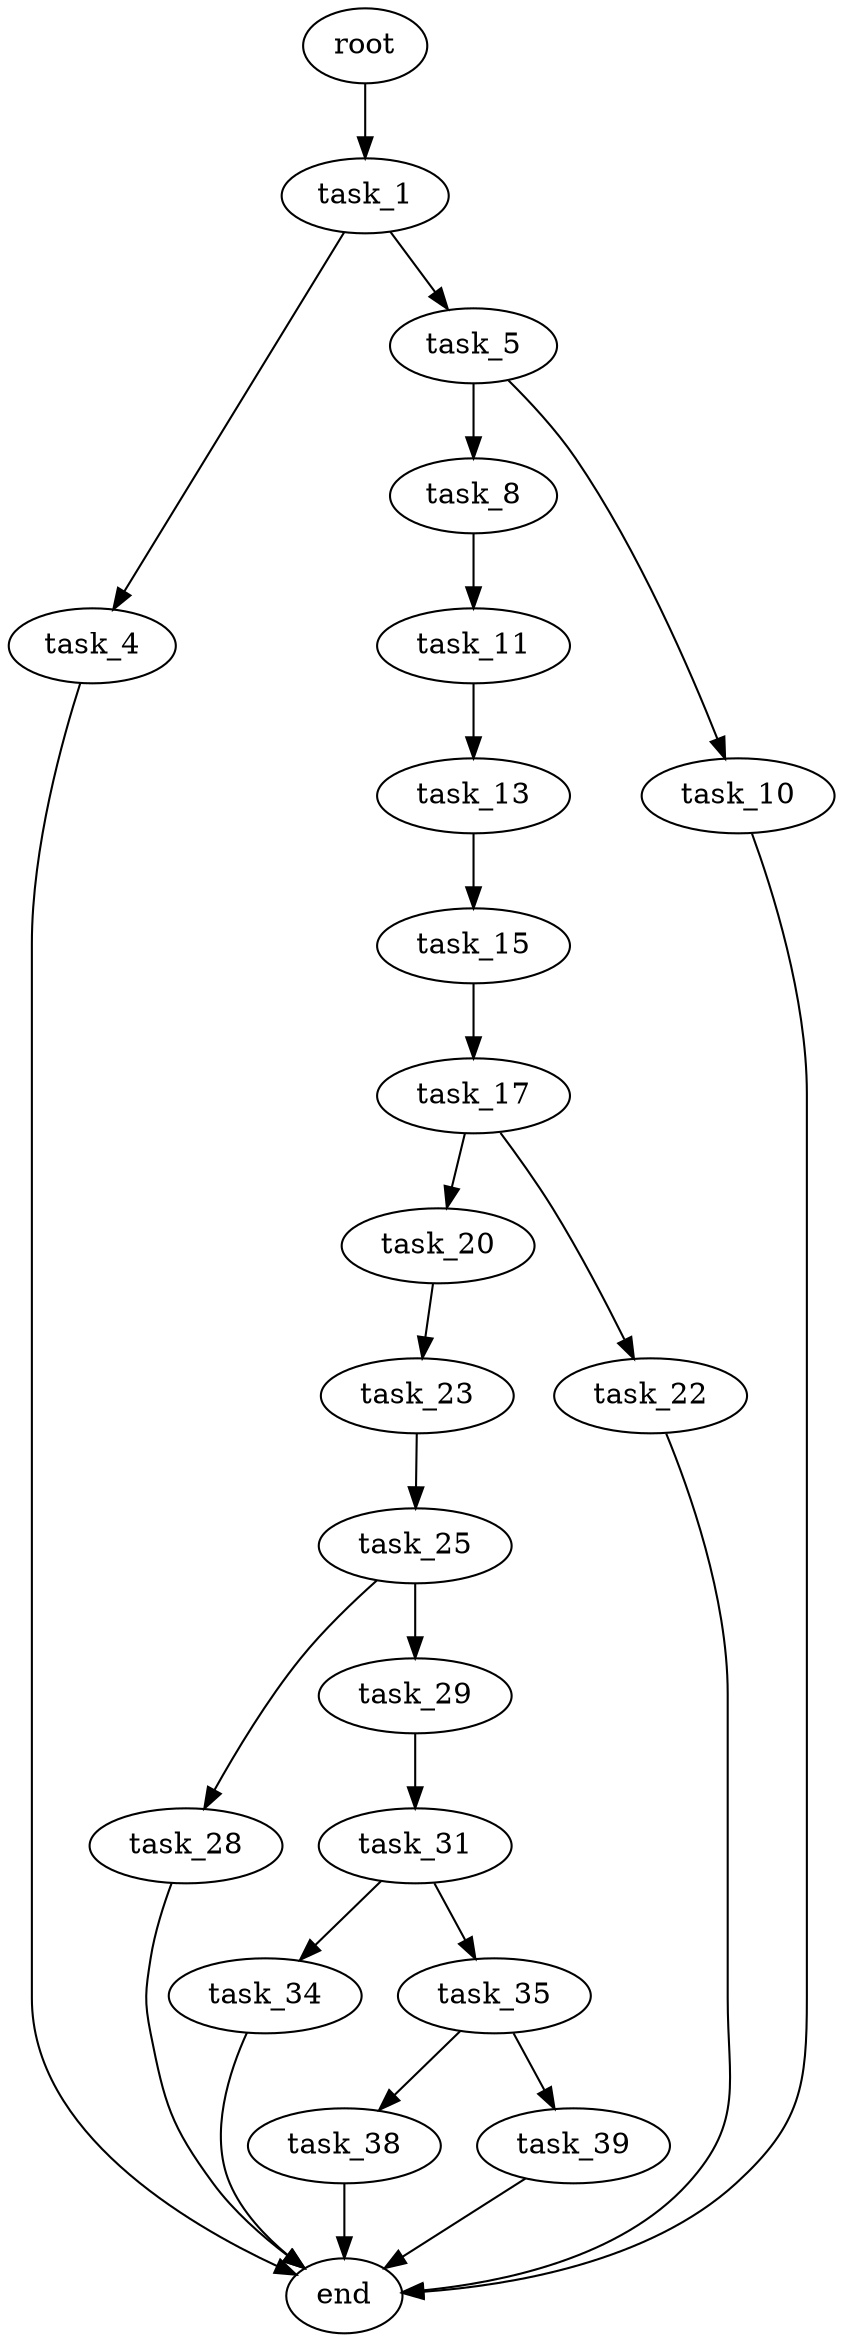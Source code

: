 digraph G {
  root [size="0.000000"];
  task_1 [size="28991029248.000000"];
  task_4 [size="773525751.000000"];
  task_5 [size="6826301506.000000"];
  task_8 [size="21883260620.000000"];
  task_10 [size="591981604845.000000"];
  task_11 [size="549755813888.000000"];
  task_13 [size="199574826288.000000"];
  task_15 [size="65753745318.000000"];
  task_17 [size="1270605356002.000000"];
  task_20 [size="279686114500.000000"];
  task_22 [size="1175573390217.000000"];
  task_23 [size="549755813888.000000"];
  task_25 [size="368293445632.000000"];
  task_28 [size="2981515874.000000"];
  task_29 [size="782757789696.000000"];
  task_31 [size="47871119893.000000"];
  task_34 [size="409450166886.000000"];
  task_35 [size="11756498020.000000"];
  task_38 [size="791165416.000000"];
  task_39 [size="370871002012.000000"];
  end [size="0.000000"];

  root -> task_1 [size="1.000000"];
  task_1 -> task_4 [size="75497472.000000"];
  task_1 -> task_5 [size="75497472.000000"];
  task_4 -> end [size="1.000000"];
  task_5 -> task_8 [size="33554432.000000"];
  task_5 -> task_10 [size="33554432.000000"];
  task_8 -> task_11 [size="411041792.000000"];
  task_10 -> end [size="1.000000"];
  task_11 -> task_13 [size="536870912.000000"];
  task_13 -> task_15 [size="134217728.000000"];
  task_15 -> task_17 [size="75497472.000000"];
  task_17 -> task_20 [size="838860800.000000"];
  task_17 -> task_22 [size="838860800.000000"];
  task_20 -> task_23 [size="411041792.000000"];
  task_22 -> end [size="1.000000"];
  task_23 -> task_25 [size="536870912.000000"];
  task_25 -> task_28 [size="411041792.000000"];
  task_25 -> task_29 [size="411041792.000000"];
  task_28 -> end [size="1.000000"];
  task_29 -> task_31 [size="679477248.000000"];
  task_31 -> task_34 [size="838860800.000000"];
  task_31 -> task_35 [size="838860800.000000"];
  task_34 -> end [size="1.000000"];
  task_35 -> task_38 [size="536870912.000000"];
  task_35 -> task_39 [size="536870912.000000"];
  task_38 -> end [size="1.000000"];
  task_39 -> end [size="1.000000"];
}

